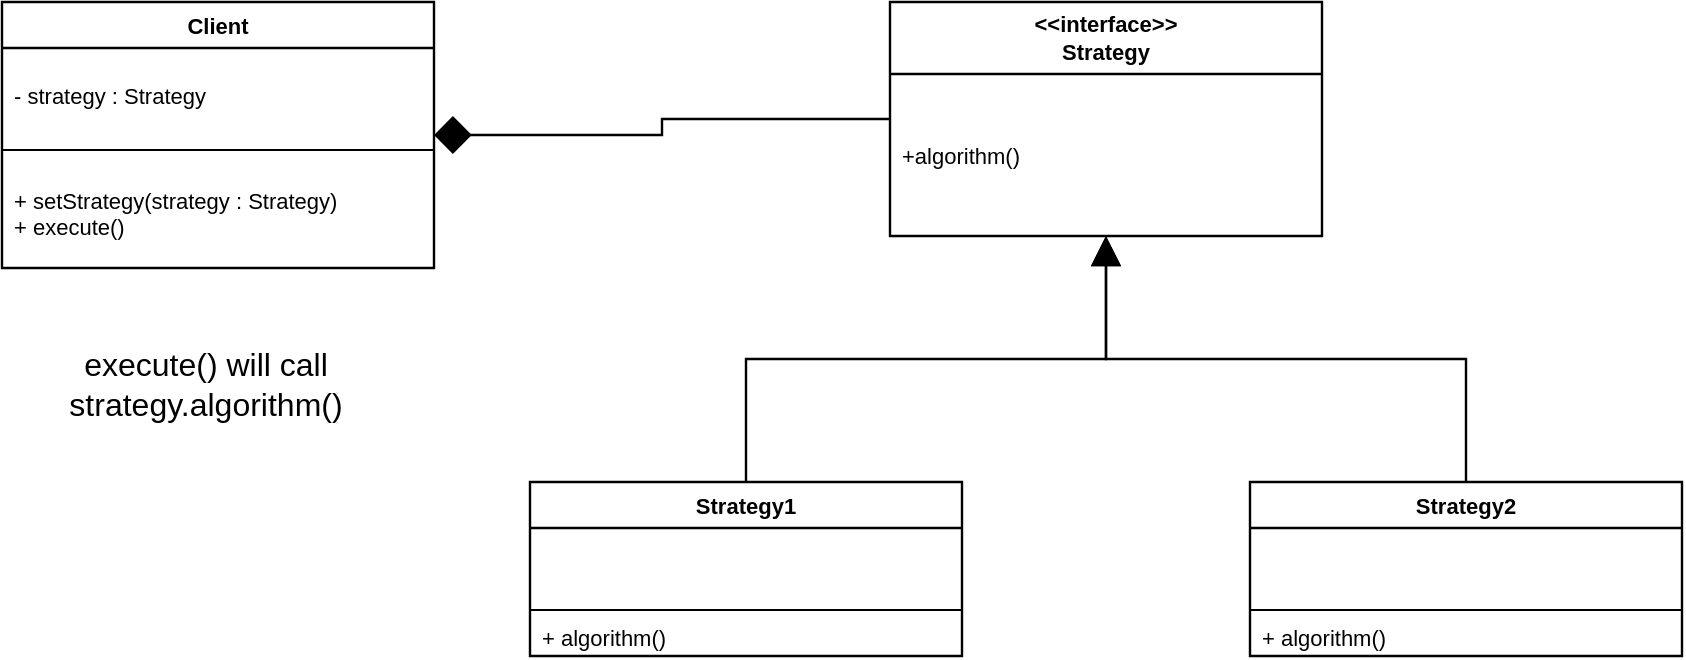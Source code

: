 <mxfile version="12.4.2" type="device" pages="1"><diagram id="qYfkAikIQynSirllNz3V" name="Page-1"><mxGraphModel dx="1086" dy="816" grid="1" gridSize="10" guides="1" tooltips="1" connect="1" arrows="1" fold="1" page="1" pageScale="1" pageWidth="850" pageHeight="1100" math="0" shadow="0"><root><mxCell id="0"/><mxCell id="1" parent="0"/><mxCell id="0LjSqXSRV4K3ttCyVqjf-1" value="Client" style="html=1;whiteSpace=wrap;swimlane;childLayout=stackLayout;horizontal=1;startSize=26;horizontalStack=0;resizeParent=1;resizeParentMax=0;resizeLast=0;collapsible=1;marginBottom=0;swimlaneFillColor=#ffffff;startSize=23;fontSize=11;fontColor=#000000;spacing=0;strokeOpacity=100;strokeWidth=1.2;" vertex="1" parent="1"><mxGeometry x="144" y="132" width="216" height="133" as="geometry"/></mxCell><mxCell id="0LjSqXSRV4K3ttCyVqjf-2" value="- strategy : Strategy" style="part=1;resizeHeight=0;strokeColor=none;fillColor=none;align=left;verticalAlign=middle;spacingLeft=4;spacingRight=4;overflow=hidden;rotatable=0;points=[[0,0.5],[1,0.5]];portConstraint=eastwest;swimlaneFillColor=#ffffff;strokeOpacity=100;fontSize=11;fontColor=#000000;" vertex="1" parent="0LjSqXSRV4K3ttCyVqjf-1"><mxGeometry y="23" width="216" height="47" as="geometry"/></mxCell><mxCell id="0LjSqXSRV4K3ttCyVqjf-3" value="" style="line;strokeWidth=1;fillColor=none;align=left;verticalAlign=middle;spacingTop=-1;spacingLeft=3;spacingRight=3;rotatable=0;labelPosition=right;points=[];portConstraint=eastwest;" vertex="1" parent="0LjSqXSRV4K3ttCyVqjf-1"><mxGeometry y="70" width="216" height="8" as="geometry"/></mxCell><mxCell id="0LjSqXSRV4K3ttCyVqjf-4" value="+ setStrategy(strategy : Strategy)&#10;+ execute() " style="part=1;resizeHeight=0;strokeColor=none;fillColor=none;align=left;verticalAlign=middle;spacingLeft=4;spacingRight=4;overflow=hidden;rotatable=0;points=[[0,0.5],[1,0.5]];portConstraint=eastwest;swimlaneFillColor=#ffffff;strokeOpacity=100;fontSize=11;fontColor=#000000;" vertex="1" parent="0LjSqXSRV4K3ttCyVqjf-1"><mxGeometry y="78" width="216" height="55" as="geometry"/></mxCell><mxCell id="0LjSqXSRV4K3ttCyVqjf-5" value="Strategy1" style="html=1;whiteSpace=wrap;swimlane;childLayout=stackLayout;horizontal=1;startSize=26;horizontalStack=0;resizeParent=1;resizeParentMax=0;resizeLast=0;collapsible=1;marginBottom=0;swimlaneFillColor=#ffffff;startSize=23;fontSize=11;fontColor=#000000;spacing=0;strokeOpacity=100;strokeWidth=1.2;" vertex="1" parent="1"><mxGeometry x="408" y="372" width="216" height="87" as="geometry"/></mxCell><mxCell id="0LjSqXSRV4K3ttCyVqjf-6" value="" style="part=1;resizeHeight=0;strokeColor=none;fillColor=none;align=left;verticalAlign=middle;spacingLeft=4;spacingRight=4;overflow=hidden;rotatable=0;points=[[0,0.5],[1,0.5]];portConstraint=eastwest;swimlaneFillColor=#ffffff;strokeOpacity=100;fontSize=11;" vertex="1" parent="0LjSqXSRV4K3ttCyVqjf-5"><mxGeometry y="23" width="216" height="37" as="geometry"/></mxCell><mxCell id="0LjSqXSRV4K3ttCyVqjf-7" value="" style="line;strokeWidth=1;fillColor=none;align=left;verticalAlign=middle;spacingTop=-1;spacingLeft=3;spacingRight=3;rotatable=0;labelPosition=right;points=[];portConstraint=eastwest;" vertex="1" parent="0LjSqXSRV4K3ttCyVqjf-5"><mxGeometry y="60" width="216" height="8" as="geometry"/></mxCell><mxCell id="0LjSqXSRV4K3ttCyVqjf-8" value="+ algorithm()" style="part=1;resizeHeight=0;strokeColor=none;fillColor=none;align=left;verticalAlign=middle;spacingLeft=4;spacingRight=4;overflow=hidden;rotatable=0;points=[[0,0.5],[1,0.5]];portConstraint=eastwest;swimlaneFillColor=#ffffff;strokeOpacity=100;fontSize=11;fontColor=#000000;" vertex="1" parent="0LjSqXSRV4K3ttCyVqjf-5"><mxGeometry y="68" width="216" height="19" as="geometry"/></mxCell><mxCell id="0LjSqXSRV4K3ttCyVqjf-9" value="Strategy2" style="html=1;whiteSpace=wrap;swimlane;childLayout=stackLayout;horizontal=1;startSize=26;horizontalStack=0;resizeParent=1;resizeParentMax=0;resizeLast=0;collapsible=1;marginBottom=0;swimlaneFillColor=#ffffff;startSize=23;fontSize=11;fontColor=#000000;spacing=0;strokeOpacity=100;strokeWidth=1.2;" vertex="1" parent="1"><mxGeometry x="768" y="372" width="216" height="87" as="geometry"/></mxCell><mxCell id="0LjSqXSRV4K3ttCyVqjf-10" value="" style="part=1;resizeHeight=0;strokeColor=none;fillColor=none;align=left;verticalAlign=middle;spacingLeft=4;spacingRight=4;overflow=hidden;rotatable=0;points=[[0,0.5],[1,0.5]];portConstraint=eastwest;swimlaneFillColor=#ffffff;strokeOpacity=100;fontSize=11;" vertex="1" parent="0LjSqXSRV4K3ttCyVqjf-9"><mxGeometry y="23" width="216" height="37" as="geometry"/></mxCell><mxCell id="0LjSqXSRV4K3ttCyVqjf-11" value="" style="line;strokeWidth=1;fillColor=none;align=left;verticalAlign=middle;spacingTop=-1;spacingLeft=3;spacingRight=3;rotatable=0;labelPosition=right;points=[];portConstraint=eastwest;" vertex="1" parent="0LjSqXSRV4K3ttCyVqjf-9"><mxGeometry y="60" width="216" height="8" as="geometry"/></mxCell><mxCell id="0LjSqXSRV4K3ttCyVqjf-12" value="+ algorithm()" style="part=1;resizeHeight=0;strokeColor=none;fillColor=none;align=left;verticalAlign=middle;spacingLeft=4;spacingRight=4;overflow=hidden;rotatable=0;points=[[0,0.5],[1,0.5]];portConstraint=eastwest;swimlaneFillColor=#ffffff;strokeOpacity=100;fontSize=11;fontColor=#000000;" vertex="1" parent="0LjSqXSRV4K3ttCyVqjf-9"><mxGeometry y="68" width="216" height="19" as="geometry"/></mxCell><mxCell id="0LjSqXSRV4K3ttCyVqjf-13" value="&amp;lt;&amp;lt;interface&amp;gt;&amp;gt;&#10;Strategy" style="html=1;whiteSpace=wrap;swimlane;childLayout=stackLayout;horizontal=1;startSize=26;horizontalStack=0;resizeParent=1;resizeParentMax=0;resizeLast=0;collapsible=1;marginBottom=0;swimlaneFillColor=#ffffff;startSize=36;fontSize=11;fontStyle=1;spacing=0;strokeOpacity=100;strokeWidth=1.2;" vertex="1" parent="1"><mxGeometry x="588" y="132" width="216" height="117" as="geometry"/></mxCell><mxCell id="0LjSqXSRV4K3ttCyVqjf-14" value="+algorithm()" style="part=1;resizeHeight=0;strokeColor=none;fillColor=none;align=left;verticalAlign=middle;spacingLeft=4;spacingRight=4;overflow=hidden;rotatable=0;points=[[0,0.5],[1,0.5]];portConstraint=eastwest;swimlaneFillColor=#ffffff;strokeOpacity=100;fontSize=11;fontColor=#000000;" vertex="1" parent="0LjSqXSRV4K3ttCyVqjf-13"><mxGeometry y="36" width="216" height="81" as="geometry"/></mxCell><mxCell id="0LjSqXSRV4K3ttCyVqjf-15" value="" style="html=1;jettySize=18;fontSize=11;strokeWidth=1.2;rounded=1;arcSize=0;edgeStyle=orthogonalEdgeStyle;startArrow=diamond;endFill=1;startSize=16;endArrow=none;exitX=1.003;exitY=0.5;exitPerimeter=1;entryX=-0.003;entryY=0.5;entryPerimeter=1;" edge="1" parent="1" source="0LjSqXSRV4K3ttCyVqjf-1" target="0LjSqXSRV4K3ttCyVqjf-13"><mxGeometry width="100" height="100" relative="1" as="geometry"/></mxCell><mxCell id="0LjSqXSRV4K3ttCyVqjf-16" value="" style="html=1;jettySize=18;fontSize=11;strokeWidth=1.2;rounded=1;arcSize=0;edgeStyle=orthogonalEdgeStyle;startArrow=block;endFill=0;startSize=12;endArrow=none;exitX=0.5;exitY=1.004;exitPerimeter=1;entryX=0.5;entryY=-0.006;entryPerimeter=1;" edge="1" parent="1" source="0LjSqXSRV4K3ttCyVqjf-13" target="0LjSqXSRV4K3ttCyVqjf-5"><mxGeometry width="100" height="100" relative="1" as="geometry"/></mxCell><mxCell id="0LjSqXSRV4K3ttCyVqjf-17" value="" style="html=1;jettySize=18;fontSize=11;strokeWidth=1.2;rounded=1;arcSize=0;edgeStyle=orthogonalEdgeStyle;startArrow=block;endFill=0;startSize=12;endArrow=none;exitX=0.5;exitY=1.004;exitPerimeter=1;entryX=0.5;entryY=-0.006;entryPerimeter=1;" edge="1" parent="1" source="0LjSqXSRV4K3ttCyVqjf-13" target="0LjSqXSRV4K3ttCyVqjf-9"><mxGeometry width="100" height="100" relative="1" as="geometry"/></mxCell><mxCell id="0LjSqXSRV4K3ttCyVqjf-18" value="execute() will call strategy.algorithm()" style="html=1;whiteSpace=wrap;;fontSize=16;fontColor=#000000;spacing=5;strokeOpacity=0;fillOpacity=0;fillColor=#ffffff;strokeWidth=1.2;" vertex="1" parent="1"><mxGeometry x="144" y="300" width="204" height="45" as="geometry"/></mxCell></root></mxGraphModel></diagram></mxfile>